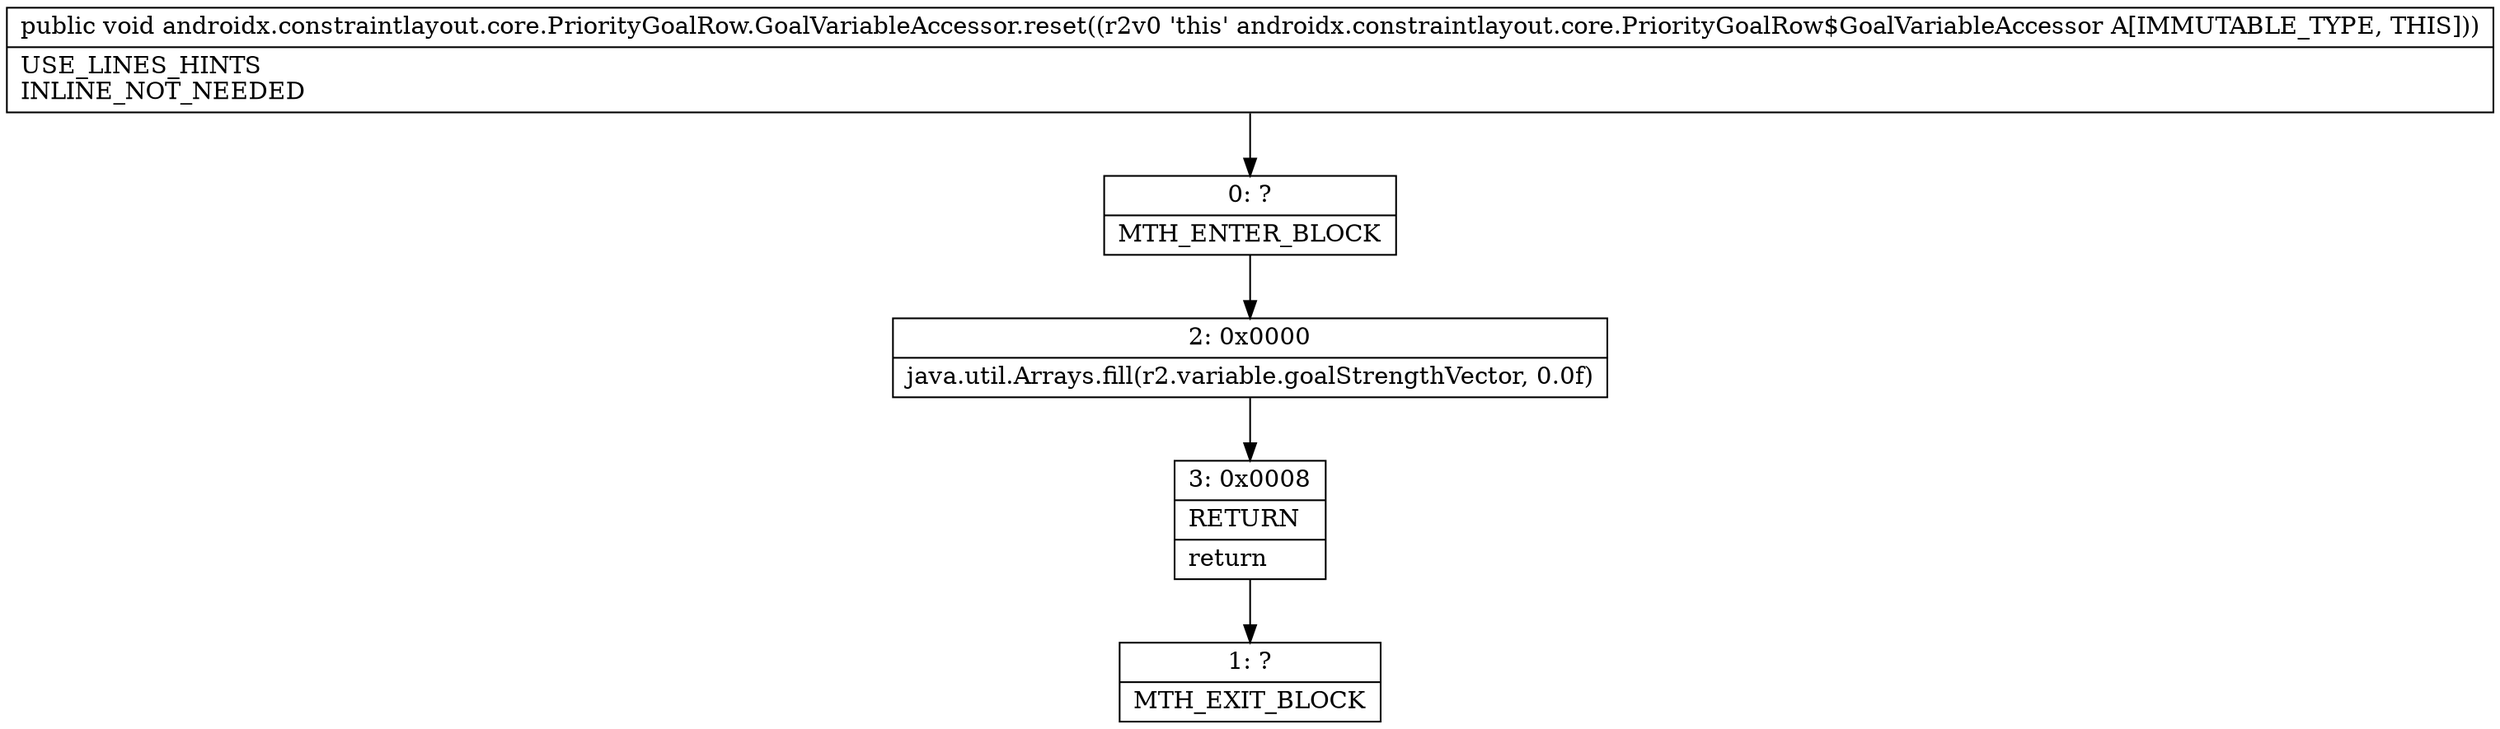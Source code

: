 digraph "CFG forandroidx.constraintlayout.core.PriorityGoalRow.GoalVariableAccessor.reset()V" {
Node_0 [shape=record,label="{0\:\ ?|MTH_ENTER_BLOCK\l}"];
Node_2 [shape=record,label="{2\:\ 0x0000|java.util.Arrays.fill(r2.variable.goalStrengthVector, 0.0f)\l}"];
Node_3 [shape=record,label="{3\:\ 0x0008|RETURN\l|return\l}"];
Node_1 [shape=record,label="{1\:\ ?|MTH_EXIT_BLOCK\l}"];
MethodNode[shape=record,label="{public void androidx.constraintlayout.core.PriorityGoalRow.GoalVariableAccessor.reset((r2v0 'this' androidx.constraintlayout.core.PriorityGoalRow$GoalVariableAccessor A[IMMUTABLE_TYPE, THIS]))  | USE_LINES_HINTS\lINLINE_NOT_NEEDED\l}"];
MethodNode -> Node_0;Node_0 -> Node_2;
Node_2 -> Node_3;
Node_3 -> Node_1;
}

